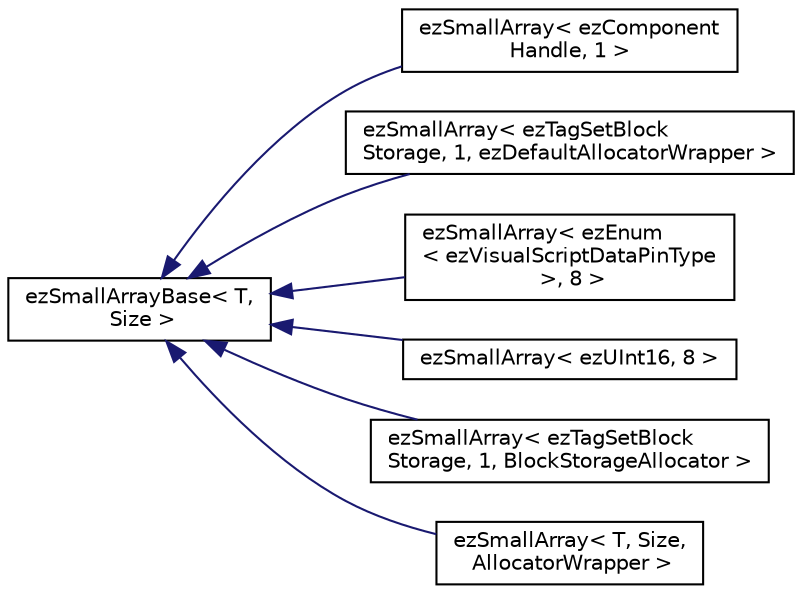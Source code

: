 digraph "Graphical Class Hierarchy"
{
 // LATEX_PDF_SIZE
  edge [fontname="Helvetica",fontsize="10",labelfontname="Helvetica",labelfontsize="10"];
  node [fontname="Helvetica",fontsize="10",shape=record];
  rankdir="LR";
  Node0 [label="ezSmallArrayBase\< T,\l Size \>",height=0.2,width=0.4,color="black", fillcolor="white", style="filled",URL="$d4/d0b/classez_small_array_base.htm",tooltip="Implementation of a dynamically growing array with in-place storage and small memory overhead."];
  Node0 -> Node1 [dir="back",color="midnightblue",fontsize="10",style="solid",fontname="Helvetica"];
  Node1 [label="ezSmallArray\< ezComponent\lHandle, 1 \>",height=0.2,width=0.4,color="black", fillcolor="white", style="filled",URL="$d0/d0c/classez_small_array.htm",tooltip=" "];
  Node0 -> Node2 [dir="back",color="midnightblue",fontsize="10",style="solid",fontname="Helvetica"];
  Node2 [label="ezSmallArray\< ezTagSetBlock\lStorage, 1, ezDefaultAllocatorWrapper \>",height=0.2,width=0.4,color="black", fillcolor="white", style="filled",URL="$d0/d0c/classez_small_array.htm",tooltip=" "];
  Node0 -> Node3 [dir="back",color="midnightblue",fontsize="10",style="solid",fontname="Helvetica"];
  Node3 [label="ezSmallArray\< ezEnum\l\< ezVisualScriptDataPinType\l \>, 8 \>",height=0.2,width=0.4,color="black", fillcolor="white", style="filled",URL="$d0/d0c/classez_small_array.htm",tooltip=" "];
  Node0 -> Node4 [dir="back",color="midnightblue",fontsize="10",style="solid",fontname="Helvetica"];
  Node4 [label="ezSmallArray\< ezUInt16, 8 \>",height=0.2,width=0.4,color="black", fillcolor="white", style="filled",URL="$d0/d0c/classez_small_array.htm",tooltip=" "];
  Node0 -> Node5 [dir="back",color="midnightblue",fontsize="10",style="solid",fontname="Helvetica"];
  Node5 [label="ezSmallArray\< ezTagSetBlock\lStorage, 1, BlockStorageAllocator \>",height=0.2,width=0.4,color="black", fillcolor="white", style="filled",URL="$d0/d0c/classez_small_array.htm",tooltip=" "];
  Node0 -> Node6 [dir="back",color="midnightblue",fontsize="10",style="solid",fontname="Helvetica"];
  Node6 [label="ezSmallArray\< T, Size,\l AllocatorWrapper \>",height=0.2,width=0.4,color="black", fillcolor="white", style="filled",URL="$d0/d0c/classez_small_array.htm",tooltip=" "];
}
